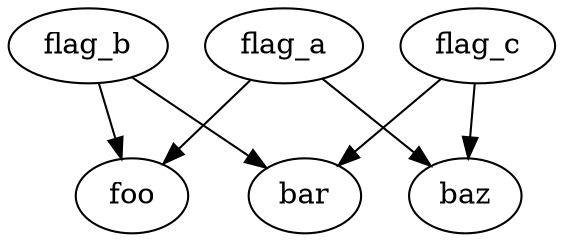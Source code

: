 digraph FeatureFlagDeps {
  "flag_a" -> "foo";
  "flag_a" -> "baz";
  "flag_b" -> "foo";
  "flag_b" -> "bar";
  "flag_c" -> "baz";
  "flag_c" -> "bar";
}
